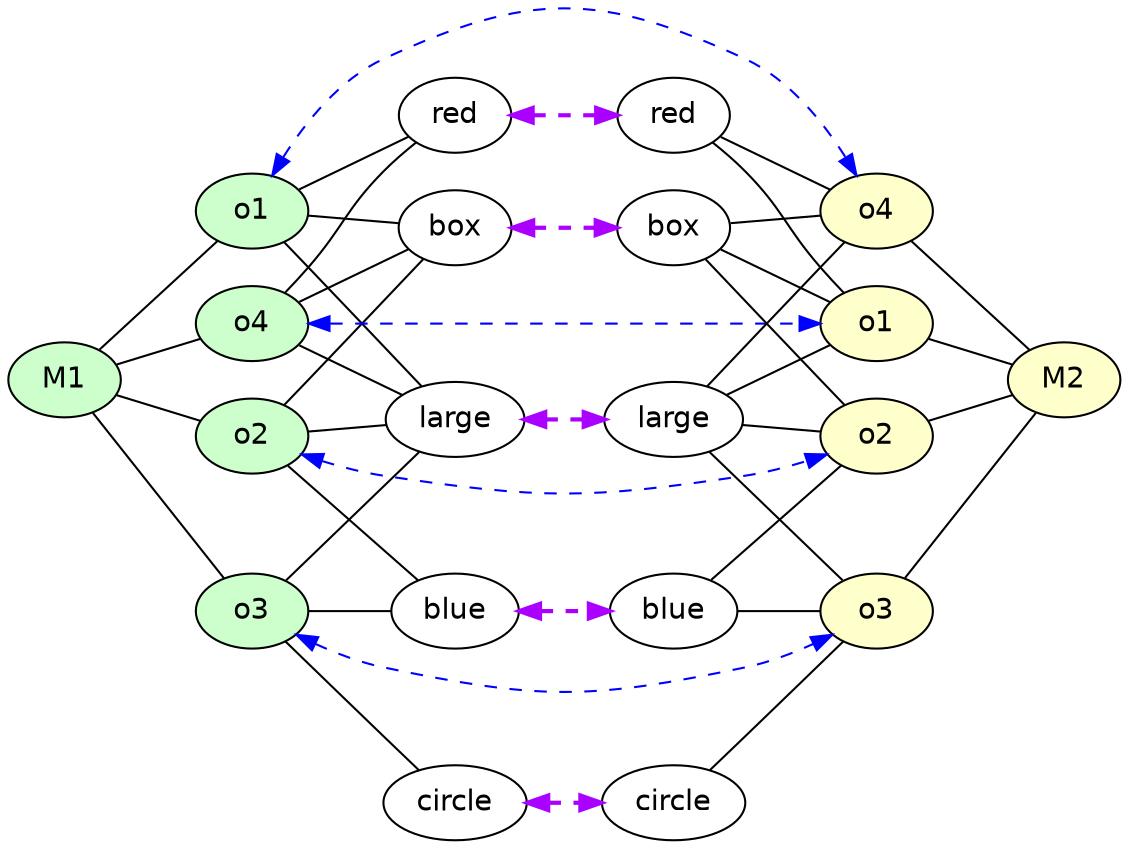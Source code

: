 strict digraph G {
	graph [bb="0,0,523.39,392.6",
		rankdir=LR
	];
	node [label="\N"];
	M1	 [fillcolor="#CCFFCC",
		fontname=Helvetica,
		height=0.5,
		pos="27,215.93",
		shape=oval,
		style=filled,
		width=0.75];
	o1_1	 [fillcolor="#CCFFCC",
		fontname=Helvetica,
		height=0.5,
		label=o1,
		pos="117,242.93",
		shape=oval,
		style=filled,
		width=0.75];
	M1 -> o1_1	 [constraint=true,
		dir=none,
		penwidth=1,
		pos="52.07,223.45 64.657,227.23 79.851,231.78 92.375,235.54"];
	o2_1	 [fillcolor="#CCFFCC",
		fontname=Helvetica,
		height=0.5,
		label=o2,
		pos="117,188.93",
		shape=oval,
		style=filled,
		width=0.75];
	M1 -> o2_1	 [constraint=true,
		dir=none,
		penwidth=1,
		pos="52.07,208.41 64.657,204.63 79.851,200.07 92.375,196.32"];
	o3_1	 [fillcolor="#CCFFCC",
		fontname=Helvetica,
		height=0.5,
		label=o3,
		pos="117,104.93",
		shape=oval,
		style=filled,
		width=0.75];
	M1 -> o3_1	 [constraint=true,
		dir=none,
		penwidth=1,
		pos="39.895,200.02 57.004,178.92 87.032,141.89 104.13,120.8"];
	o4_1	 [fillcolor="#CCFFCC",
		fontname=Helvetica,
		height=0.5,
		label=o4,
		pos="117,296.93",
		shape=oval,
		style=filled,
		width=0.75];
	M1 -> o4_1	 [constraint=true,
		dir=none,
		penwidth=1,
		pos="43.09,230.41 59.371,245.06 84.406,267.59 100.75,282.3"];
	M2	 [fillcolor="#FFFFCC",
		fontname=Helvetica,
		height=0.5,
		pos="496.39,215.93",
		shape=oval,
		style=filled,
		width=0.75];
	red_1	 [fontname=Helvetica,
		height=0.5,
		label=red,
		pos="211.85,342.93",
		shape=oval,
		width=0.75];
	o1_1 -> red_1	 [constraint=true,
		dir=none,
		pos="132.47,257.75 136.33,261.63 140.4,265.86 144,269.93 161.21,289.36 162.01,297.22 180,315.93 184.32,320.42 189.33,324.94 194.08,328.97"];
	box_1	 [fontname=Helvetica,
		height=0.5,
		label=box,
		pos="211.85,288.93",
		shape=oval,
		width=0.75];
	o1_1 -> box_1	 [constraint=true,
		dir=none,
		pos="139,253.6 154.32,261.03 174.67,270.9 189.97,278.32"];
	large_1	 [fontname=Helvetica,
		height=0.5,
		label=large,
		pos="211.85,196.93",
		shape=oval,
		width=0.86659];
	o1_1 -> large_1	 [constraint=true,
		dir=none,
		pos="139,232.26 153.55,225.2 172.65,215.94 187.64,208.67"];
	o4_2	 [fillcolor="#FFFFCC",
		fontname=Helvetica,
		height=0.5,
		label=o4,
		pos="406.39,242.93",
		shape=oval,
		style=filled,
		width=0.75];
	o1_1 -> o4_2	 [color=blue,
		constraint=true,
		dir=both,
		penwidth=1,
		pos="s,144.22,242.93 e,379.03,242.93 154.24,242.93 209.67,242.93 313.32,242.93 368.9,242.93",
		style=dashed];
	red_2	 [fontname=Helvetica,
		height=0.5,
		label=red,
		pos="311.54,342.93",
		shape=oval,
		width=0.75];
	red_1 -> red_2	 [color="#AA00FF",
		constraint=true,
		dir=both,
		penwidth=2,
		pos="s,239.09,342.93 e,284.33,342.93 249.4,342.93 257.47,342.93 266,342.93 274.07,342.93",
		style=dashed];
	o1_2	 [fillcolor="#FFFFCC",
		fontname=Helvetica,
		height=0.5,
		label=o1,
		pos="406.39,296.93",
		shape=oval,
		style=filled,
		width=0.75];
	o1_2 -> M2	 [constraint=true,
		dir=none,
		penwidth=1,
		pos="422.48,282.45 438.76,267.79 463.8,245.26 480.13,230.56"];
	red_2 -> o1_2	 [constraint=true,
		dir=none,
		pos="333.54,332.26 348.86,324.83 369.21,314.96 384.51,307.54"];
	red_2 -> o4_2	 [constraint=true,
		dir=none,
		pos="329.31,328.97 334.06,324.94 339.07,320.42 343.39,315.93 361.38,297.22 362.18,289.36 379.39,269.93 382.99,265.86 387.06,261.63 390.92,\
257.75"];
	box_2	 [fontname=Helvetica,
		height=0.5,
		label=box,
		pos="311.54,288.93",
		shape=oval,
		width=0.75];
	box_1 -> box_2	 [color="#AA00FF",
		constraint=true,
		dir=both,
		penwidth=2,
		pos="s,239.09,288.93 e,284.33,288.93 249.4,288.93 257.47,288.93 266,288.93 274.07,288.93",
		style=dashed];
	box_2 -> o1_2	 [constraint=true,
		dir=none,
		pos="338.47,291.2 351.28,292.28 366.57,293.57 379.4,294.65"];
	o2_2	 [fillcolor="#FFFFCC",
		fontname=Helvetica,
		height=0.5,
		label=o2,
		pos="406.39,188.93",
		shape=oval,
		style=filled,
		width=0.75];
	box_2 -> o2_2	 [constraint=true,
		dir=none,
		pos="325.67,273.39 339.29,258.51 360.53,235.48 379.39,215.93 383.16,212.01 387.29,207.84 391.15,203.97"];
	box_2 -> o4_2	 [constraint=true,
		dir=none,
		pos="333.54,278.26 348.86,270.83 369.21,260.96 384.51,253.54"];
	large_2	 [fontname=Helvetica,
		height=0.5,
		label=large,
		pos="311.54,196.93",
		shape=oval,
		width=0.86659];
	large_1 -> large_2	 [color="#AA00FF",
		constraint=true,
		dir=both,
		penwidth=2,
		pos="s,243.12,196.93 e,280.04,196.93 253.35,196.93 258.79,196.93 264.37,196.93 269.81,196.93",
		style=dashed];
	large_2 -> o1_2	 [constraint=true,
		dir=none,
		pos="326.2,213.04 339.83,227.93 360.78,250.62 379.39,269.93 383.16,273.84 387.29,278.02 391.15,281.89"];
	large_2 -> o2_2	 [constraint=true,
		dir=none,
		pos="342.6,194.31 354.48,193.31 367.93,192.17 379.41,191.2"];
	o3_2	 [fillcolor="#FFFFCC",
		fontname=Helvetica,
		height=0.5,
		label=o3,
		pos="406.39,104.93",
		shape=oval,
		style=filled,
		width=0.75];
	large_2 -> o3_2	 [constraint=true,
		dir=none,
		pos="327.63,181.32 345.28,164.2 373.42,136.91 390.85,120"];
	large_2 -> o4_2	 [constraint=true,
		dir=none,
		pos="335.48,208.54 350.51,215.83 369.76,225.17 384.41,232.27"];
	o2_1 -> box_1	 [constraint=true,
		dir=none,
		pos="132.24,203.97 136.1,207.84 140.23,212.01 144,215.93 162.85,235.48 184.1,258.51 197.71,273.39"];
	o2_1 -> large_1	 [constraint=true,
		dir=none,
		pos="143.93,191.2 155.43,192.17 168.92,193.31 180.84,194.31"];
	blue_1	 [fontname=Helvetica,
		height=0.5,
		label=blue,
		pos="211.85,104.93",
		shape=oval,
		width=0.77632];
	o2_1 -> blue_1	 [constraint=true,
		dir=none,
		pos="133.52,174.3 150.82,158.97 177.85,135.04 195.2,119.67"];
	o2_1 -> o2_2	 [color=blue,
		constraint=true,
		dir=both,
		penwidth=1,
		pos="s,140.56,180.03 e,382.83,180.03 150.37,176.88 159.82,174.02 170.21,171.37 180,169.93 251.84,159.33 271.55,159.33 343.39,169.93 353.18,\
171.37 363.56,174.02 373.01,176.88",
		style=dashed];
	blue_2	 [fontname=Helvetica,
		height=0.5,
		label=blue,
		pos="311.54,104.93",
		shape=oval,
		width=0.77632];
	blue_1 -> blue_2	 [color="#AA00FF",
		constraint=true,
		dir=both,
		penwidth=2,
		pos="s,239.88,104.93 e,283.37,104.93 250.16,104.93 257.75,104.93 265.73,104.93 273.32,104.93",
		style=dashed];
	o2_2 -> M2	 [constraint=true,
		dir=none,
		penwidth=1,
		pos="431.46,196.45 444.05,200.23 459.24,204.78 471.76,208.54"];
	blue_2 -> o2_2	 [constraint=true,
		dir=none,
		pos="328.06,119.56 345.47,134.98 372.72,159.11 390.06,174.46"];
	blue_2 -> o3_2	 [constraint=true,
		dir=none,
		pos="339.74,104.93 352.19,104.93 366.77,104.93 379.11,104.93"];
	o3_1 -> large_1	 [constraint=true,
		dir=none,
		pos="132.66,120.12 150.13,137.06 178.24,164.33 195.84,181.41"];
	o3_1 -> blue_1	 [constraint=true,
		dir=none,
		pos="144.18,104.93 156.55,104.93 171.18,104.93 183.67,104.93"];
	o3_1 -> o3_2	 [color=blue,
		constraint=true,
		dir=both,
		penwidth=1,
		pos="s,124.68,87.456 e,398.7,87.456 129.45,78.343 139.97,59.325 157,35.177 180,23.928 245.23,-7.9761 278.16,-7.9761 343.39,23.928 366.39,\
35.177 383.42,59.325 393.94,78.343",
		style=dashed];
	circle_1	 [fontname=Helvetica,
		height=0.5,
		label=circle,
		pos="211.85,50.928",
		shape=oval,
		width=0.88464];
	o3_1 -> circle_1	 [constraint=true,
		dir=none,
		pos="137.58,93.211 152.84,84.526 173.62,72.694 189.32,63.756"];
	o3_2 -> M2	 [constraint=true,
		dir=none,
		penwidth=1,
		pos="419.28,120.83 436.39,141.93 466.42,178.97 483.52,200.05"];
	circle_2	 [fontname=Helvetica,
		height=0.5,
		label=circle,
		pos="311.54,50.928",
		shape=oval,
		width=0.88464];
	circle_1 -> circle_2	 [color="#AA00FF",
		constraint=true,
		dir=both,
		penwidth=2,
		pos="s,243.94,50.928 e,279.51,50.928 254.1,50.928 259.15,50.928 264.31,50.928 269.36,50.928",
		style=dashed];
	circle_2 -> o3_2	 [constraint=true,
		dir=none,
		pos="334.02,63.726 349.69,72.646 370.43,84.457 385.69,93.146"];
	o4_1 -> red_1	 [constraint=true,
		dir=none,
		pos="139,307.6 154.32,315.03 174.67,324.9 189.97,332.32"];
	o4_1 -> o1_2	 [color=blue,
		constraint=true,
		dir=both,
		penwidth=1,
		pos="s,125.89,314.01 e,397.5,314.01 131.34,322.89 142.24,339.74 158.94,360.28 180,369.93 246.02,400.16 277.36,400.16 343.39,369.93 364.45,\
360.28 381.15,339.74 392.05,322.89",
		style=dashed];
	o4_1 -> box_1	 [constraint=true,
		dir=none,
		pos="143.93,294.66 156.74,293.58 172.03,292.29 184.85,291.21"];
	o4_1 -> large_1	 [constraint=true,
		dir=none,
		pos="132.24,281.89 136.1,278.02 140.23,273.84 144,269.93 162.61,250.62 183.56,227.93 197.19,213.04"];
	o4_2 -> M2	 [constraint=true,
		dir=none,
		penwidth=1,
		pos="431.46,235.41 444.05,231.63 459.24,227.07 471.76,223.32"];
}
